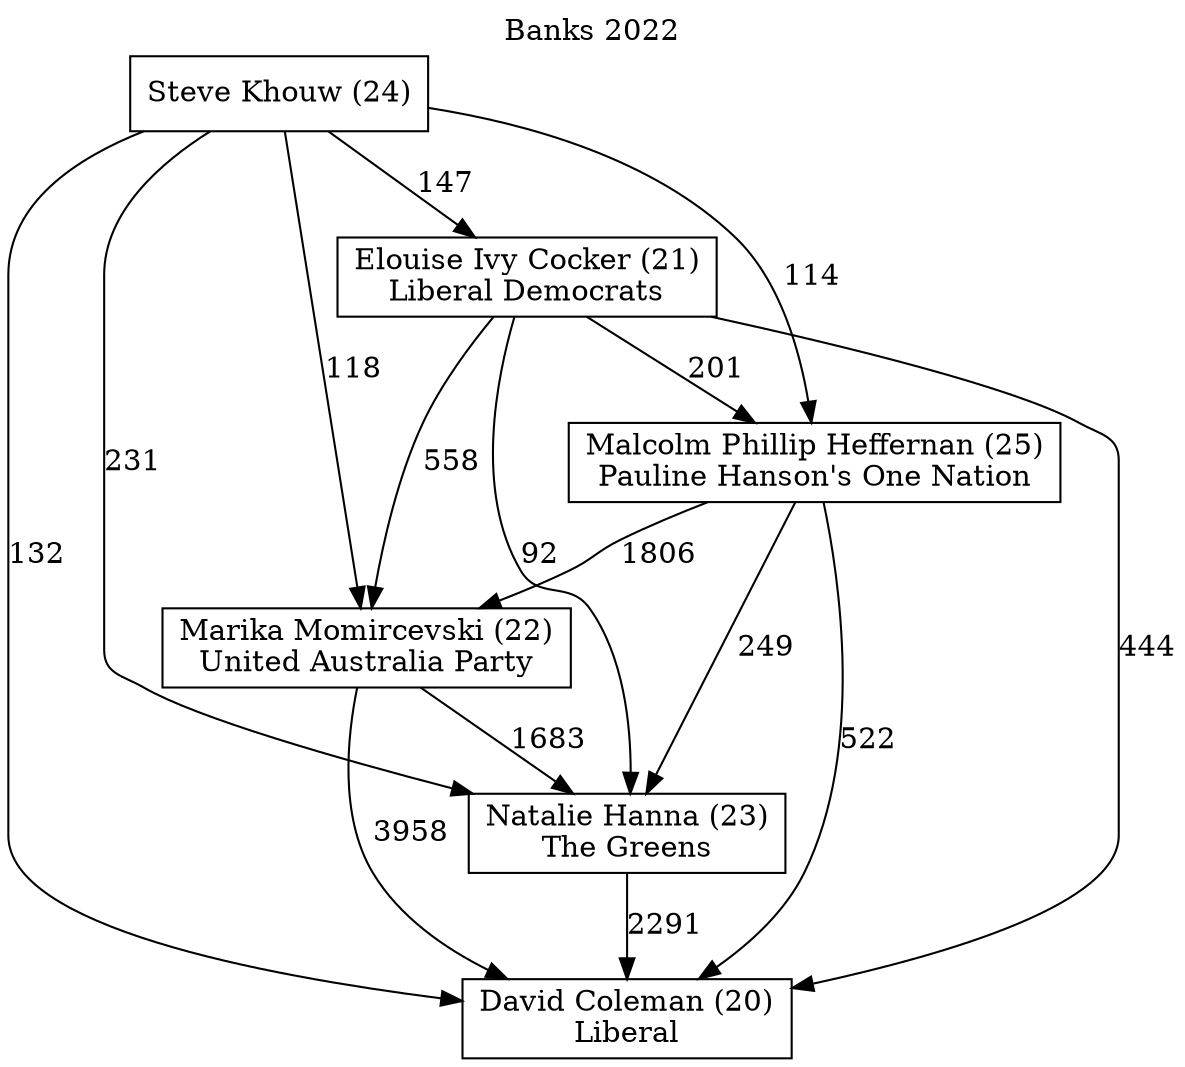 // House preference flow
digraph "David Coleman (20)_Banks_2022" {
	graph [label="Banks 2022" labelloc=t mclimit=2]
	node [shape=box]
	"David Coleman (20)" [label="David Coleman (20)
Liberal"]
	"Natalie Hanna (23)" [label="Natalie Hanna (23)
The Greens"]
	"Marika Momircevski (22)" [label="Marika Momircevski (22)
United Australia Party"]
	"Malcolm Phillip Heffernan (25)" [label="Malcolm Phillip Heffernan (25)
Pauline Hanson's One Nation"]
	"Elouise Ivy Cocker (21)" [label="Elouise Ivy Cocker (21)
Liberal Democrats"]
	"Steve Khouw (24)" [label="Steve Khouw (24)
"]
	"Natalie Hanna (23)" -> "David Coleman (20)" [label=2291]
	"Marika Momircevski (22)" -> "Natalie Hanna (23)" [label=1683]
	"Malcolm Phillip Heffernan (25)" -> "Marika Momircevski (22)" [label=1806]
	"Elouise Ivy Cocker (21)" -> "Malcolm Phillip Heffernan (25)" [label=201]
	"Steve Khouw (24)" -> "Elouise Ivy Cocker (21)" [label=147]
	"Marika Momircevski (22)" -> "David Coleman (20)" [label=3958]
	"Malcolm Phillip Heffernan (25)" -> "David Coleman (20)" [label=522]
	"Elouise Ivy Cocker (21)" -> "David Coleman (20)" [label=444]
	"Steve Khouw (24)" -> "David Coleman (20)" [label=132]
	"Steve Khouw (24)" -> "Malcolm Phillip Heffernan (25)" [label=114]
	"Elouise Ivy Cocker (21)" -> "Marika Momircevski (22)" [label=558]
	"Steve Khouw (24)" -> "Marika Momircevski (22)" [label=118]
	"Malcolm Phillip Heffernan (25)" -> "Natalie Hanna (23)" [label=249]
	"Elouise Ivy Cocker (21)" -> "Natalie Hanna (23)" [label=92]
	"Steve Khouw (24)" -> "Natalie Hanna (23)" [label=231]
}
